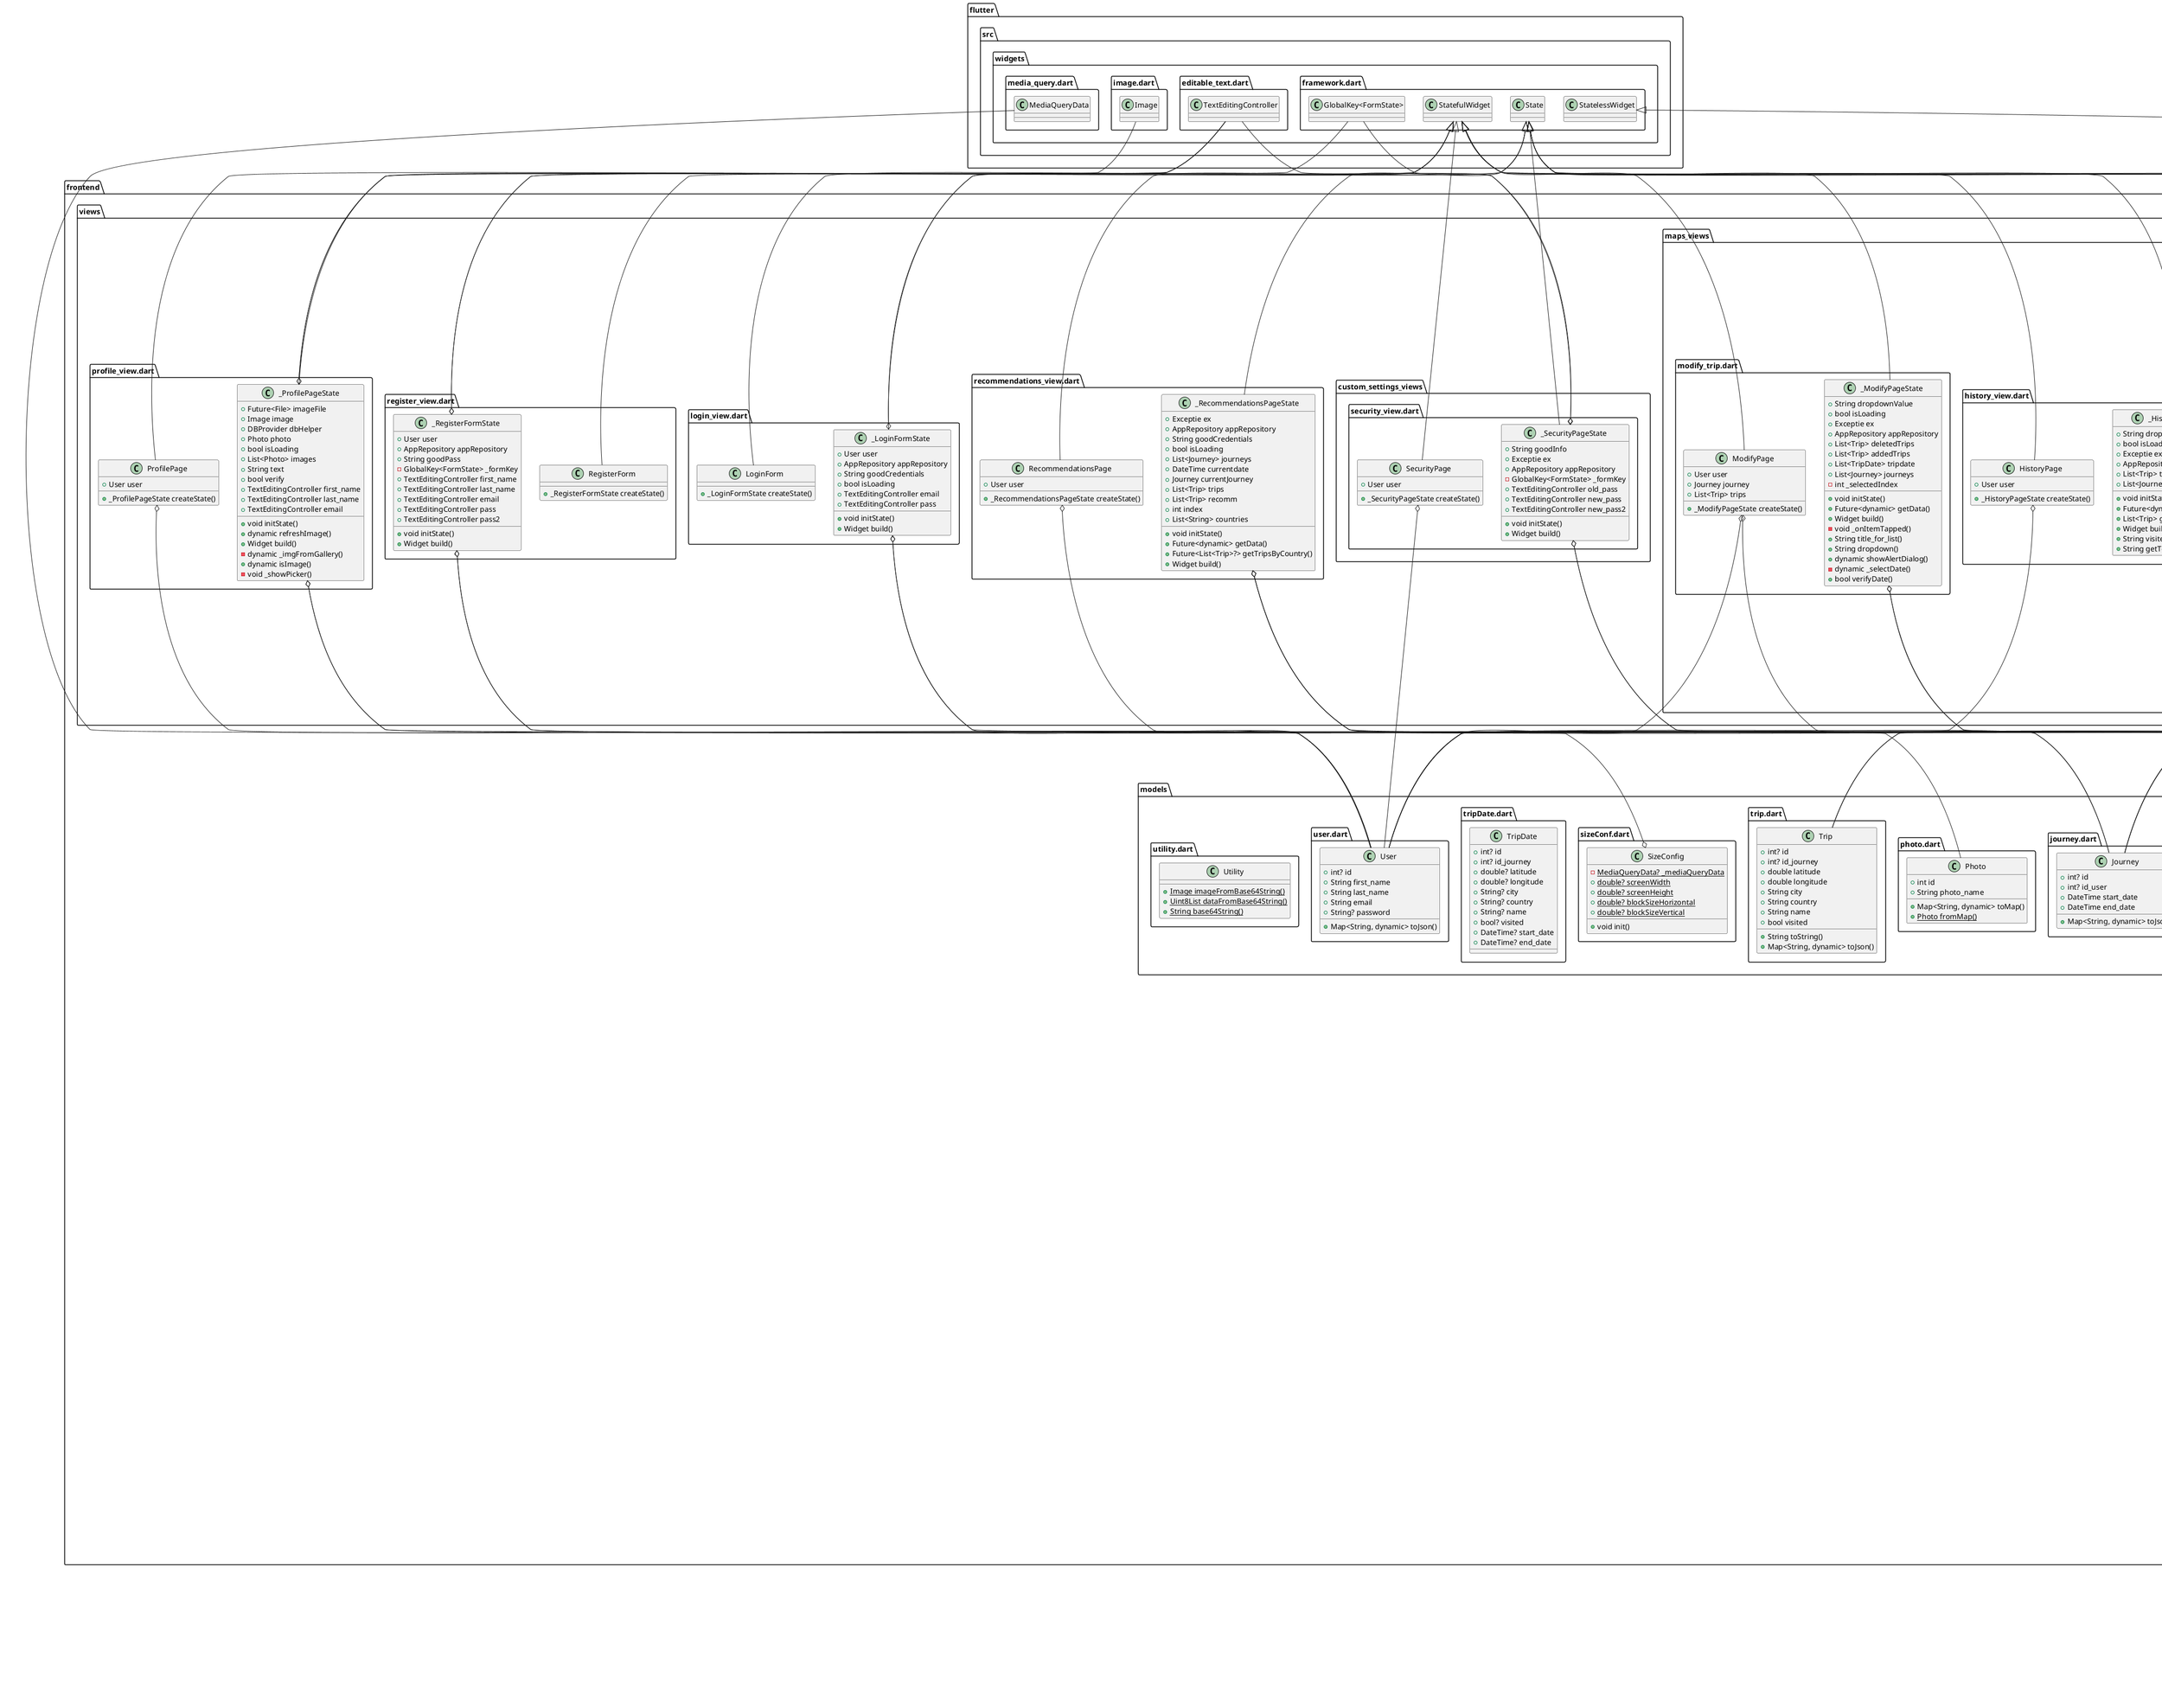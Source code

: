 @startuml
set namespaceSeparator ::

abstract class "frontend::apis::api_client.dart::ApiClient" {
  +Future<List<User>> getAllUsers()
  +Future<User> addUser()
  +Future<List<User>> getOneUser()
  +Future<void> updateUser()
  +Future<List<Trip>> getAllTrips()
  +Future<Trip> addTrip()
  +Future<List<Trip>> getOneTripById()
  +Future<List<Trip>> getTripsByCountry()
  +Future<void> deleteTrip()
  +Future<void> updateTrip()
  +Future<List<Trip>> getTripsByJourney()
  +Future<List<Journey>> getAllJourneys()
  +Future<Journey> addJourney()
  +Future<List<Journey>> getJourneysById()
  +Future<List<Journey>> getJourneysByUserId()
  +Future<void> deleteJouney()
  +Future<void> updateJouney()
}

class "frontend::apis::api_client.dart::_ApiClient" {        
  -Dio _dio
  +String? baseUrl
  +Future<List<User>> getAllUsers()
  +Future<User> addUser()
  +Future<List<User>> getOneUser()
  +Future<void> updateUser()
  +Future<List<Trip>> getAllTrips()
  +Future<Trip> addTrip()
  +Future<List<Trip>> getOneTripById()
  +Future<List<Trip>> getTripsByCountry()
  +Future<void> deleteTrip()
  +Future<void> updateTrip()
  +Future<List<Trip>> getTripsByJourney()
  +Future<List<Journey>> getAllJourneys()
  +Future<Journey> addJourney()
  +Future<List<Journey>> getJourneysById()
  +Future<List<Journey>> getJourneysByUserId()
  +Future<void> deleteJouney()
  +Future<void> updateJouney()
  -RequestOptions _setStreamType()
}

"frontend::apis::api_client.dart::_ApiClient" o-- "dio::src::dio.dart::Dio"
"frontend::apis::api_client.dart::ApiClient" <|-- "frontend::apis::api_client.dart::_ApiClient"

class "frontend::database::local_database.dart::DBProvider" {
  {static} +String ID
  {static} +String NAME
  {static} +String TABLE
  +int id
  {static} +DBProvider db
  {static} -Database? _database
  +Future<Database> database
  -Future<Database> _initDB()
  -Future<dynamic> _createDB()
  +Future<dynamic> close()
  +Future<Photo> save()
  +Future<Photo> changePhoto()
  +Future<List<Photo>> getPhotos()
}

"frontend::database::local_database.dart::DBProvider" o-- "frontend::database::local_database.dart::DBProvider"
"frontend::database::local_database.dart::DBProvider" o-- "sqflite_common::sqlite_api.dart::Database"

class "frontend::main.dart::MyApp" {
  +Widget build()
}

"flutter::src::widgets::framework.dart::StatelessWidget" <|-- "frontend::main.dart::MyApp"

class "frontend::models::directions.dart::Directions" {
  +LatLngBounds bounds
  +List<PointLatLng> polylinePoints
  +String totalDistance
  +String totalDuration
}

"frontend::models::directions.dart::Directions" o-- "google_maps_flutter_platform_interface::src::types::location.dart::LatLngBounds"

class "frontend::models::exceptie.dart::Exceptie" {
  {static} +Exceptie ex
  +dynamic showAlertDialogExceptions()
}

"frontend::models::exceptie.dart::Exceptie" o-- "frontend::models::exceptie.dart::Exceptie"

class "frontend::models::journey.dart::Journey" {
  +int? id
  +int? id_user
  +DateTime start_date
  +DateTime end_date
  +Map<String, dynamic> toJson()
}

class "frontend::models::photo.dart::Photo" {
  +int id
  +String photo_name
  +Map<String, dynamic> toMap()
  {static} +Photo fromMap()
}

class "frontend::models::sizeConf.dart::SizeConfig" {
  {static} -MediaQueryData? _mediaQueryData
  {static} +double? screenWidth
  {static} +double? screenHeight
  {static} +double? blockSizeHorizontal
  {static} +double? blockSizeVertical
  +void init()
}

"frontend::models::sizeConf.dart::SizeConfig" o-- "flutter::src::widgets::media_query.dart::MediaQueryData"

class "frontend::models::trip.dart::Trip" {
  +int? id
  +int? id_journey
  +double latitude
  +double longitude
  +String city
  +String country
  +String name
  +bool visited
  +String toString()
  +Map<String, dynamic> toJson()
}

class "frontend::models::tripDate.dart::TripDate" {
  +int? id
  +int? id_journey
  +double? latitude
  +double? longitude
  +String? city
  +String? country
  +String? name
  +bool? visited
  +DateTime? start_date
  +DateTime? end_date
}

class "frontend::models::user.dart::User" {
  +int? id
  +String first_name
  +String last_name
  +String email
  +String? password
  +Map<String, dynamic> toJson()
}

class "frontend::models::utility.dart::Utility" {
  {static} +Image imageFromBase64String()
  {static} +Uint8List dataFromBase64String()
  {static} +String base64String()
}

class "frontend::repository::app_repo.dart::AppRepository" {
  -ApiClient _apiRequest
  +Dio dio
  +Future<List<User>> getOneUser()
  +Future<dynamic> addUser()
  +Future<dynamic> updateUser()
  +Future<Journey> addJouney()
  +Future<List<Trip>> addTrips()
  +Future<List<Trip>> getallTrips()
  +Future<List<Trip>> getTripsByJouneyId()
  +Future<dynamic> updateTrips()
  +Future<dynamic> updateTrip()
  +Future<dynamic> updateJouneyandTrips()
  +Future<List<Journey>> getJouneysByUserId()
  +Future<List<Journey>> getJouneys()
  +Future<dynamic> deleteTrip()
  +Future<dynamic> deleteTrips()
  +Future<dynamic> deleteJourney()
  +Future<dynamic> deleteJourneyandTrips()
  +Future<List<Trip>> getTripsByCountry()
}

"frontend::repository::app_repo.dart::AppRepository" o-- "frontend::apis::api_client.dart::ApiClient"
"frontend::repository::app_repo.dart::AppRepository" o-- "dio::src::dio.dart::Dio"

class "frontend::repository::direction_repo.dart::DirectionsRepo" {
  {static} +String url
  -Dio _dio
  +String googleApiKey
  +Future<Directions?> getDirections()
}

"frontend::repository::direction_repo.dart::DirectionsRepo" o-- "dio::src::dio.dart::Dio"

class "frontend::views::custom_settings_views::security_view.dart::SecurityPage" {
  +User user
  +_SecurityPageState createState()
}

"frontend::views::custom_settings_views::security_view.dart::SecurityPage" o-- "frontend::models::user.dart::User"
"flutter::src::widgets::framework.dart::StatefulWidget" <|-- "frontend::views::custom_settings_views::security_view.dart::SecurityPage"

class "frontend::views::custom_settings_views::security_view.dart::_SecurityPageState" {
  +String goodInfo
  +Exceptie ex
  +AppRepository appRepository
  -GlobalKey<FormState> _formKey
  +TextEditingController old_pass
  +TextEditingController new_pass
  +TextEditingController new_pass2
  +void initState()
  +Widget build()
}

"frontend::views::custom_settings_views::security_view.dart::_SecurityPageState" o-- "frontend::models::exceptie.dart::Exceptie"
"frontend::views::custom_settings_views::security_view.dart::_SecurityPageState" o-- "frontend::repository::app_repo.dart::AppRepository"
"frontend::views::custom_settings_views::security_view.dart::_SecurityPageState" o-- "flutter::src::widgets::framework.dart::GlobalKey<FormState>"
"frontend::views::custom_settings_views::security_view.dart::_SecurityPageState" o-- "flutter::src::widgets::editable_text.dart::TextEditingController"
"flutter::src::widgets::framework.dart::State" <|-- "frontend::views::custom_settings_views::security_view.dart::_SecurityPageState"

class "frontend::views::login_view.dart::LoginForm" {
  +_LoginFormState createState()
}

"flutter::src::widgets::framework.dart::StatefulWidget" <|-- "frontend::views::login_view.dart::LoginForm"

class "frontend::views::login_view.dart::_LoginFormState" {
  +User user
  +AppRepository appRepository
  +String goodCredentials
  +bool isLoading
  +TextEditingController email
  +TextEditingController pass
  +void initState()
  +Widget build()
}

"frontend::views::login_view.dart::_LoginFormState" o-- "frontend::models::user.dart::User"
"frontend::views::login_view.dart::_LoginFormState" o-- "frontend::repository::app_repo.dart::AppRepository"
"frontend::views::login_view.dart::_LoginFormState" o-- "flutter::src::widgets::editable_text.dart::TextEditingController"     
"flutter::src::widgets::framework.dart::State" <|-- "frontend::views::login_view.dart::_LoginFormState"

class "frontend::views::maps_views::add_trip_view.dart::AddTrip" {
  +User user
  +int index
  +_AddTripState createState()
}

"frontend::views::maps_views::add_trip_view.dart::AddTrip" o-- "frontend::models::user.dart::User"
"flutter::src::widgets::framework.dart::StatefulWidget" <|-- "frontend::views::maps_views::add_trip_view.dart::AddTrip"        

class "frontend::views::maps_views::add_trip_view.dart::_AddTripState" {
  +Exceptie ex
  +AppRepository appRepository
  +DateTime selectedDate_to_Start
  +DateTime selectedDate_to_End
  +String dateText
  +String googleApikey
  +GoogleMapController? mapController
  +CameraPosition? cameraPosition
  +LatLng startLocation
  +String location
  +PlacesDetailsResponse detail_for_info
  +bool findPlace
  +double forStart
  +List<Journey> journeys
  +bool isLoading
  +Trip trip
  +List<Trip> trips
  +Journey journey
  +bool noInfo
  +void initState()
  +Future<dynamic> getData()
  +Widget build()
  -dynamic _selectDate()
  +String details_destinations_openingHours()
  +String phone_number()
  +String rating()
  +String buildPhotoURL()
}

"frontend::views::maps_views::add_trip_view.dart::_AddTripState" o-- "frontend::models::exceptie.dart::Exceptie"
"frontend::views::maps_views::add_trip_view.dart::_AddTripState" o-- "frontend::repository::app_repo.dart::AppRepository"
"frontend::views::maps_views::add_trip_view.dart::_AddTripState" o-- "google_maps_flutter::google_maps_flutter.dart::GoogleMapController"
"frontend::views::maps_views::add_trip_view.dart::_AddTripState" o-- "google_maps_flutter_platform_interface::src::types::camera.dart::CameraPosition"
"frontend::views::maps_views::add_trip_view.dart::_AddTripState" o-- "google_maps_flutter_platform_interface::src::types::location.dart::LatLng"
"frontend::views::maps_views::add_trip_view.dart::_AddTripState" o-- "google_maps_webservice::src::places.dart::PlacesDetailsResponse"
"frontend::views::maps_views::add_trip_view.dart::_AddTripState" o-- "frontend::models::trip.dart::Trip"
"frontend::views::maps_views::add_trip_view.dart::_AddTripState" o-- "frontend::models::journey.dart::Journey"
"flutter::src::widgets::framework.dart::State" <|-- "frontend::views::maps_views::add_trip_view.dart::_AddTripState"

class "frontend::views::maps_views::current_trip_view.dart::CurrentTrip" {
  +User user
  +Journey journey
  +List<Trip> trips
  +_CurrentTripState createState()
}

"frontend::views::maps_views::current_trip_view.dart::CurrentTrip" o-- "frontend::models::user.dart::User"
"frontend::views::maps_views::current_trip_view.dart::CurrentTrip" o-- "frontend::models::journey.dart::Journey"
"flutter::src::widgets::framework.dart::StatefulWidget" <|-- "frontend::views::maps_views::current_trip_view.dart::CurrentTrip"
class "frontend::views::maps_views::current_trip_view.dart::_CurrentTripState" {
  +bool isLoading
  +AppRepository appRepository
  +LatLng currentPostion
  -GoogleMapController _controller
  +Marker current_poz
  +Marker destination
  +bool firstMesage
  +List<TripDate> tripdate
  +bool arrivedAtDestination
  +Map<int, int> order
  -Timer _timer
  +Trip trip
  +LatLng coord
  +Directions directions
  +Exceptie ex
  +int index
  +bool readToStart
  -Location _location
  +LatLng finalPosition
  +Timer timer
  +bool stopEntering
  +String mapStyle
  +bool stop
  +void initState()
  -void _arrived()
  +void userAtDestination()
  +void startTimer()
  +Widget build()
  -void _getUserLocation()
  +dynamic addRoute()
  +Trip calculateNextDestination()
  +dynamic calculateRoute()
  +double getDistanceFromLatLonInKm()
  +double deg2rad()
  +void incomplete()
  -Widget _popUpMenuButton()
  +dynamic showAlertDialogExceptions()
  -dynamic _editAlert()
  +String details()
}

"frontend::views::maps_views::current_trip_view.dart::_CurrentTripState" o-- "frontend::repository::app_repo.dart::AppRepository"
"frontend::views::maps_views::current_trip_view.dart::_CurrentTripState" o-- "google_maps_flutter_platform_interface::src::types::location.dart::LatLng"
"frontend::views::maps_views::current_trip_view.dart::_CurrentTripState" o-- "google_maps_flutter::google_maps_flutter.dart::GoogleMapController"
"frontend::views::maps_views::current_trip_view.dart::_CurrentTripState" o-- "google_maps_flutter_platform_interface::src::types::marker.dart::Marker"
"frontend::views::maps_views::current_trip_view.dart::_CurrentTripState" o-- "dart::async::Timer"
"frontend::views::maps_views::current_trip_view.dart::_CurrentTripState" o-- "frontend::models::trip.dart::Trip"
"frontend::views::maps_views::current_trip_view.dart::_CurrentTripState" o-- "frontend::models::directions.dart::Directions"   
"frontend::views::maps_views::current_trip_view.dart::_CurrentTripState" o-- "frontend::models::exceptie.dart::Exceptie"       
"frontend::views::maps_views::current_trip_view.dart::_CurrentTripState" o-- "location::location.dart::Location"
"flutter::src::widgets::framework.dart::State" <|-- "frontend::views::maps_views::current_trip_view.dart::_CurrentTripState"   

class "frontend::views::maps_views::history_view.dart::HistoryPage" {
  +User user
  +_HistoryPageState createState()
}

"frontend::views::maps_views::history_view.dart::HistoryPage" o-- "frontend::models::user.dart::User"
"flutter::src::widgets::framework.dart::StatefulWidget" <|-- "frontend::views::maps_views::history_view.dart::HistoryPage"     

class "frontend::views::maps_views::history_view.dart::_HistoryPageState" {
  +String dropdownValue
  +bool isLoading
  +Exceptie ex
  +AppRepository appRepository
  +List<Trip> trips
  +List<Journey> journeys
  +void initState()
  +Future<dynamic> getData()
  +List<Trip> getTripByJourney()
  +Widget build()
  +String visited()
  +String getText()
}

"frontend::views::maps_views::history_view.dart::_HistoryPageState" o-- "frontend::models::exceptie.dart::Exceptie"
"frontend::views::maps_views::history_view.dart::_HistoryPageState" o-- "frontend::repository::app_repo.dart::AppRepository"   
"flutter::src::widgets::framework.dart::State" <|-- "frontend::views::maps_views::history_view.dart::_HistoryPageState"        

class "frontend::views::maps_views::modify_trip.dart::ModifyPage" {
  +User user
  +Journey journey
  +List<Trip> trips
  +_ModifyPageState createState()
}

"frontend::views::maps_views::modify_trip.dart::ModifyPage" o-- "frontend::models::user.dart::User"
"frontend::views::maps_views::modify_trip.dart::ModifyPage" o-- "frontend::models::journey.dart::Journey"
"flutter::src::widgets::framework.dart::StatefulWidget" <|-- "frontend::views::maps_views::modify_trip.dart::ModifyPage"       

class "frontend::views::maps_views::modify_trip.dart::_ModifyPageState" {
  +String dropdownValue
  +bool isLoading
  +Exceptie ex
  +AppRepository appRepository
  +List<Trip> deletedTrips
  +List<Trip> addedTrips
  +List<TripDate> tripdate
  +List<Journey> journeys
  -int _selectedIndex
  +void initState()
  +Future<dynamic> getData()
  +Widget build()
  -void _onItemTapped()
  +String title_for_list()
  +String dropdown()
  +dynamic showAlertDialog()
  -dynamic _selectDate()
  +bool verifyDate()
}

"frontend::views::maps_views::modify_trip.dart::_ModifyPageState" o-- "frontend::models::exceptie.dart::Exceptie"
"frontend::views::maps_views::modify_trip.dart::_ModifyPageState" o-- "frontend::repository::app_repo.dart::AppRepository"     
"flutter::src::widgets::framework.dart::State" <|-- "frontend::views::maps_views::modify_trip.dart::_ModifyPageState"

class "frontend::views::maps_views::principal_page_view.dart::PrincipalPage" {
  +User user
  +_PrincipalPageState createState()
}

"frontend::views::maps_views::principal_page_view.dart::PrincipalPage" o-- "frontend::models::user.dart::User"
"flutter::src::widgets::framework.dart::StatefulWidget" <|-- "frontend::views::maps_views::principal_page_view.dart::PrincipalPage"

class "frontend::views::maps_views::principal_page_view.dart::_PrincipalPageState" {
  +CarouselController buttonCarouselController
  +Exceptie ex
  +AppRepository appRepository
  +String goodCredentials
  +bool isLoading
  +List<Journey> journeys
  +DateTime currentdate
  +Journey currentJourney
  +List<Trip> trips
  +LatLng currentPostion
  +double alt
  +Placemark placemark
  -int _selectedIndex
  +int place
  +void initState()
  +Future<dynamic> getData()
  +dynamic getCoordonates()
  +Future<List<Trip>?> getTripsByJourney()
  +Widget build()
  -void _onItemTapped()
}

"frontend::views::maps_views::principal_page_view.dart::_PrincipalPageState" o-- "carousel_slider::carousel_controller.dart::CarouselController"
"frontend::views::maps_views::principal_page_view.dart::_PrincipalPageState" o-- "frontend::models::exceptie.dart::Exceptie"   
"frontend::views::maps_views::principal_page_view.dart::_PrincipalPageState" o-- "frontend::repository::app_repo.dart::AppRepository"
"frontend::views::maps_views::principal_page_view.dart::_PrincipalPageState" o-- "frontend::models::journey.dart::Journey"     
"frontend::views::maps_views::principal_page_view.dart::_PrincipalPageState" o-- "google_maps_flutter_platform_interface::src::types::location.dart::LatLng"
"frontend::views::maps_views::principal_page_view.dart::_PrincipalPageState" o-- "geocoding_platform_interface::src::models::placemark.dart::Placemark"
"flutter::src::widgets::framework.dart::State" <|-- "frontend::views::maps_views::principal_page_view.dart::_PrincipalPageState"

class "frontend::views::profile_view.dart::ProfilePage" {
  +User user
  +_ProfilePageState createState()
}

"frontend::views::profile_view.dart::ProfilePage" o-- "frontend::models::user.dart::User"
"flutter::src::widgets::framework.dart::StatefulWidget" <|-- "frontend::views::profile_view.dart::ProfilePage"

class "frontend::views::profile_view.dart::_ProfilePageState" {
  +Future<File> imageFile
  +Image image
  +DBProvider dbHelper
  +Photo photo
  +bool isLoading
  +List<Photo> images
  +String text
  +bool verify
  +TextEditingController first_name
  +TextEditingController last_name
  +TextEditingController email
  +void initState()
  +dynamic refreshImage()
  +Widget build()
  -dynamic _imgFromGallery()
  +dynamic isImage()
  -void _showPicker()
}

"frontend::views::profile_view.dart::_ProfilePageState" o-- "flutter::src::widgets::image.dart::Image"
"frontend::views::profile_view.dart::_ProfilePageState" o-- "frontend::database::local_database.dart::DBProvider"
"frontend::views::profile_view.dart::_ProfilePageState" o-- "frontend::models::photo.dart::Photo"
"frontend::views::profile_view.dart::_ProfilePageState" o-- "flutter::src::widgets::editable_text.dart::TextEditingController" 
"flutter::src::widgets::framework.dart::State" <|-- "frontend::views::profile_view.dart::_ProfilePageState"

class "frontend::views::recommendations_view.dart::RecommendationsPage" {
  +User user
  +_RecommendationsPageState createState()
}

"frontend::views::recommendations_view.dart::RecommendationsPage" o-- "frontend::models::user.dart::User"
"flutter::src::widgets::framework.dart::StatefulWidget" <|-- "frontend::views::recommendations_view.dart::RecommendationsPage" 

class "frontend::views::recommendations_view.dart::_RecommendationsPageState" {
  +Exceptie ex
  +AppRepository appRepository
  +String goodCredentials
  +bool isLoading
  +List<Journey> journeys
  +DateTime currentdate
  +Journey currentJourney
  +List<Trip> trips
  +List<Trip> recomm
  +int index
  +List<String> countries
  +void initState()
  +Future<dynamic> getData()
  +Future<List<Trip>?> getTripsByCountry()
  +Widget build()
}

"frontend::views::recommendations_view.dart::_RecommendationsPageState" o-- "frontend::models::exceptie.dart::Exceptie"        
"frontend::views::recommendations_view.dart::_RecommendationsPageState" o-- "frontend::repository::app_repo.dart::AppRepository"
"frontend::views::recommendations_view.dart::_RecommendationsPageState" o-- "frontend::models::journey.dart::Journey"
"flutter::src::widgets::framework.dart::State" <|-- "frontend::views::recommendations_view.dart::_RecommendationsPageState"    

class "frontend::views::register_view.dart::RegisterForm" {
  +_RegisterFormState createState()
}

"flutter::src::widgets::framework.dart::StatefulWidget" <|-- "frontend::views::register_view.dart::RegisterForm"

class "frontend::views::register_view.dart::_RegisterFormState" {
  +User user
  +AppRepository appRepository
  +String goodPass
  -GlobalKey<FormState> _formKey
  +TextEditingController first_name
  +TextEditingController last_name
  +TextEditingController email
  +TextEditingController pass
  +TextEditingController pass2
  +void initState()
  +Widget build()
}

"frontend::views::register_view.dart::_RegisterFormState" o-- "frontend::models::user.dart::User"
"frontend::views::register_view.dart::_RegisterFormState" o-- "frontend::repository::app_repo.dart::AppRepository"
"frontend::views::register_view.dart::_RegisterFormState" o-- "flutter::src::widgets::framework.dart::GlobalKey<FormState>"    
"frontend::views::register_view.dart::_RegisterFormState" o-- "flutter::src::widgets::editable_text.dart::TextEditingController"



@enduml